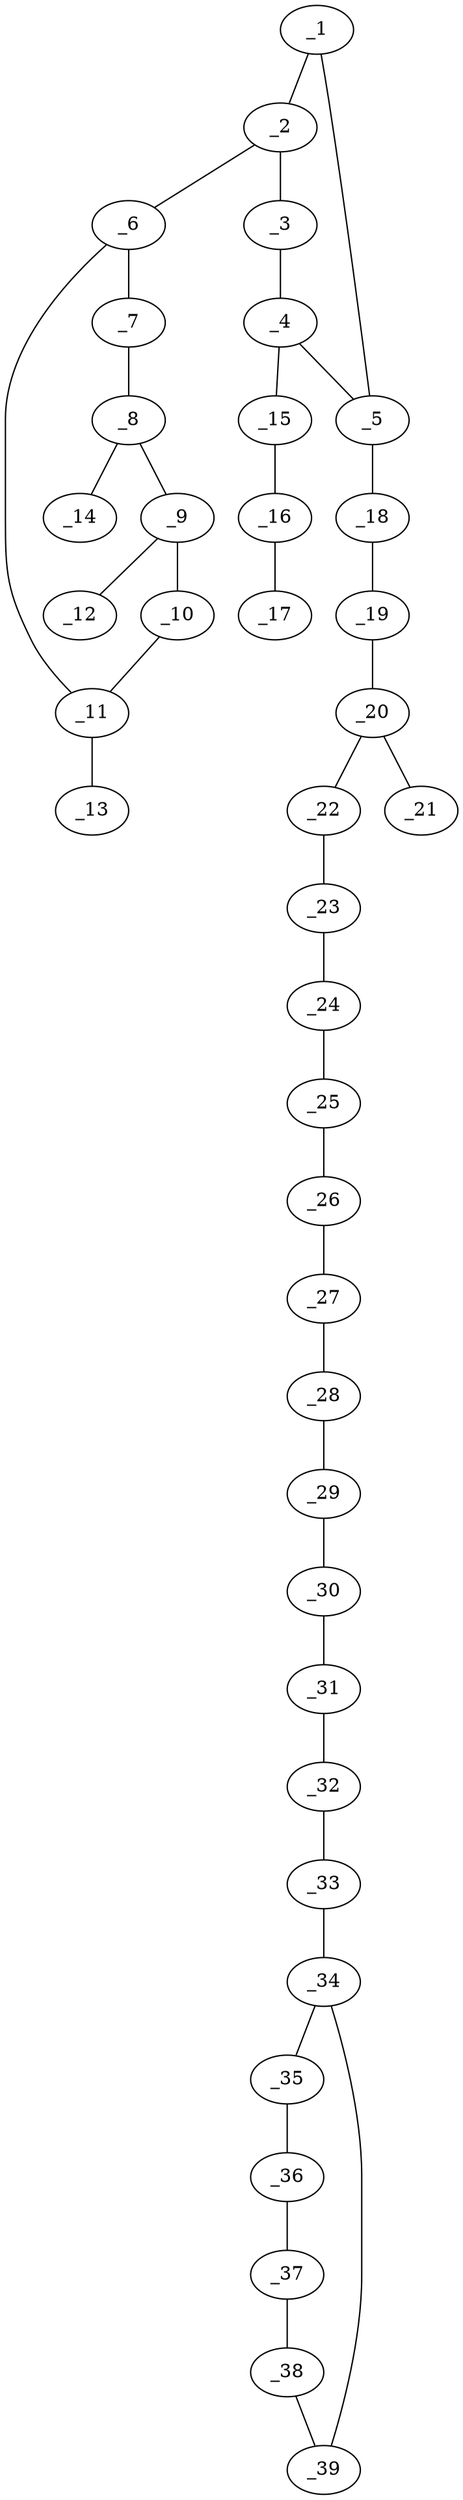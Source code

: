 graph molid665356 {
	_1	 [charge=0,
		chem=2,
		symbol="O  ",
		x="16.3385",
		y="-1.4041"];
	_2	 [charge=0,
		chem=1,
		symbol="C  ",
		x="17.1475",
		y="-1.9919"];
	_1 -- _2	 [valence=1];
	_5	 [charge=0,
		chem=1,
		symbol="C  ",
		x="16.6475",
		y="-0.4531"];
	_1 -- _5	 [valence=1];
	_3	 [charge=0,
		chem=1,
		symbol="C  ",
		x="17.9565",
		y="-1.4041"];
	_2 -- _3	 [valence=1];
	_6	 [charge=0,
		chem=4,
		symbol="N  ",
		x="17.1475",
		y="-2.9919"];
	_2 -- _6	 [valence=1];
	_4	 [charge=0,
		chem=1,
		symbol="C  ",
		x="17.6475",
		y="-0.4531"];
	_3 -- _4	 [valence=1];
	_4 -- _5	 [valence=1];
	_15	 [charge=0,
		chem=4,
		symbol="N  ",
		x="18.2353",
		y="0.3559"];
	_4 -- _15	 [valence=1];
	_18	 [charge=0,
		chem=1,
		symbol="C  ",
		x="16.0597",
		y="0.356"];
	_5 -- _18	 [valence=1];
	_7	 [charge=0,
		chem=1,
		symbol="C  ",
		x="18.0135",
		y="-3.4919"];
	_6 -- _7	 [valence=1];
	_11	 [charge=0,
		chem=1,
		symbol="C  ",
		x="16.2814",
		y="-3.4919"];
	_6 -- _11	 [valence=1];
	_8	 [charge=0,
		chem=1,
		symbol="C  ",
		x="18.0135",
		y="-4.4919"];
	_7 -- _8	 [valence=2];
	_9	 [charge=0,
		chem=1,
		symbol="C  ",
		x="17.1475",
		y="-4.9919"];
	_8 -- _9	 [valence=1];
	_14	 [charge=0,
		chem=1,
		symbol="C  ",
		x="18.8795",
		y="-4.9919"];
	_8 -- _14	 [valence=1];
	_10	 [charge=0,
		chem=4,
		symbol="N  ",
		x="16.2814",
		y="-4.4919"];
	_9 -- _10	 [valence=1];
	_12	 [charge=0,
		chem=2,
		symbol="O  ",
		x="17.1475",
		y="-5.9919"];
	_9 -- _12	 [valence=2];
	_10 -- _11	 [valence=1];
	_13	 [charge=0,
		chem=2,
		symbol="O  ",
		x="15.4154",
		y="-2.9919"];
	_11 -- _13	 [valence=2];
	_16	 [charge=1,
		chem=4,
		symbol="N  ",
		x="19.2298",
		y="0.2514"];
	_15 -- _16	 [valence=2];
	_17	 [charge="-1",
		chem=4,
		symbol="N  ",
		x="20.2243",
		y="0.1469"];
	_16 -- _17	 [valence=2];
	_19	 [charge=0,
		chem=2,
		symbol="O  ",
		x="15.0652",
		y="0.2514"];
	_18 -- _19	 [valence=1];
	_20	 [charge=0,
		chem=1,
		symbol="C  ",
		x="14.4774",
		y="1.0604"];
	_19 -- _20	 [valence=1];
	_21	 [charge=0,
		chem=2,
		symbol="O  ",
		x="14.8841",
		y="1.974"];
	_20 -- _21	 [valence=2];
	_22	 [charge=0,
		chem=1,
		symbol="C  ",
		x="13.4829",
		y="0.9559"];
	_20 -- _22	 [valence=1];
	_23	 [charge=0,
		chem=1,
		symbol="C  ",
		x="12.8951",
		y="1.7649"];
	_22 -- _23	 [valence=1];
	_24	 [charge=0,
		chem=1,
		symbol="C  ",
		x="11.9006",
		y="1.6604"];
	_23 -- _24	 [valence=1];
	_25	 [charge=0,
		chem=1,
		symbol="C  ",
		x="11.3128",
		y="2.4694"];
	_24 -- _25	 [valence=1];
	_26	 [charge=0,
		chem=1,
		symbol="C  ",
		x="10.3183",
		y="2.3649"];
	_25 -- _26	 [valence=1];
	_27	 [charge=0,
		chem=1,
		symbol="C  ",
		x="9.7305",
		y="3.1739"];
	_26 -- _27	 [valence=1];
	_28	 [charge=0,
		chem=1,
		symbol="C  ",
		x="8.736",
		y="3.0694"];
	_27 -- _28	 [valence=1];
	_29	 [charge=0,
		chem=1,
		symbol="C  ",
		x="8.1482",
		y="3.8784"];
	_28 -- _29	 [valence=1];
	_30	 [charge=0,
		chem=1,
		symbol="C  ",
		x="7.1537",
		y="3.7739"];
	_29 -- _30	 [valence=1];
	_31	 [charge=0,
		chem=1,
		symbol="C  ",
		x="6.5659",
		y="4.5829"];
	_30 -- _31	 [valence=1];
	_32	 [charge=0,
		chem=1,
		symbol="C  ",
		x="5.5713",
		y="4.4784"];
	_31 -- _32	 [valence=1];
	_33	 [charge=0,
		chem=2,
		symbol="O  ",
		x="4.9836",
		y="5.2874"];
	_32 -- _33	 [valence=1];
	_34	 [charge=0,
		chem=1,
		symbol="C  ",
		x="3.989",
		y="5.1829"];
	_33 -- _34	 [valence=1];
	_35	 [charge=0,
		chem=1,
		symbol="C  ",
		x="3.5823",
		y="4.2693"];
	_34 -- _35	 [valence=1];
	_39	 [charge=0,
		chem=1,
		symbol="C  ",
		x="3.4013",
		y="5.9919"];
	_34 -- _39	 [valence=2];
	_36	 [charge=0,
		chem=1,
		symbol="C  ",
		x="2.5878",
		y="4.1648"];
	_35 -- _36	 [valence=2];
	_37	 [charge=0,
		chem=1,
		symbol="C  ",
		x=2,
		y="4.9738"];
	_36 -- _37	 [valence=1];
	_38	 [charge=0,
		chem=1,
		symbol="C  ",
		x="2.4067",
		y="5.8874"];
	_37 -- _38	 [valence=2];
	_38 -- _39	 [valence=1];
}
